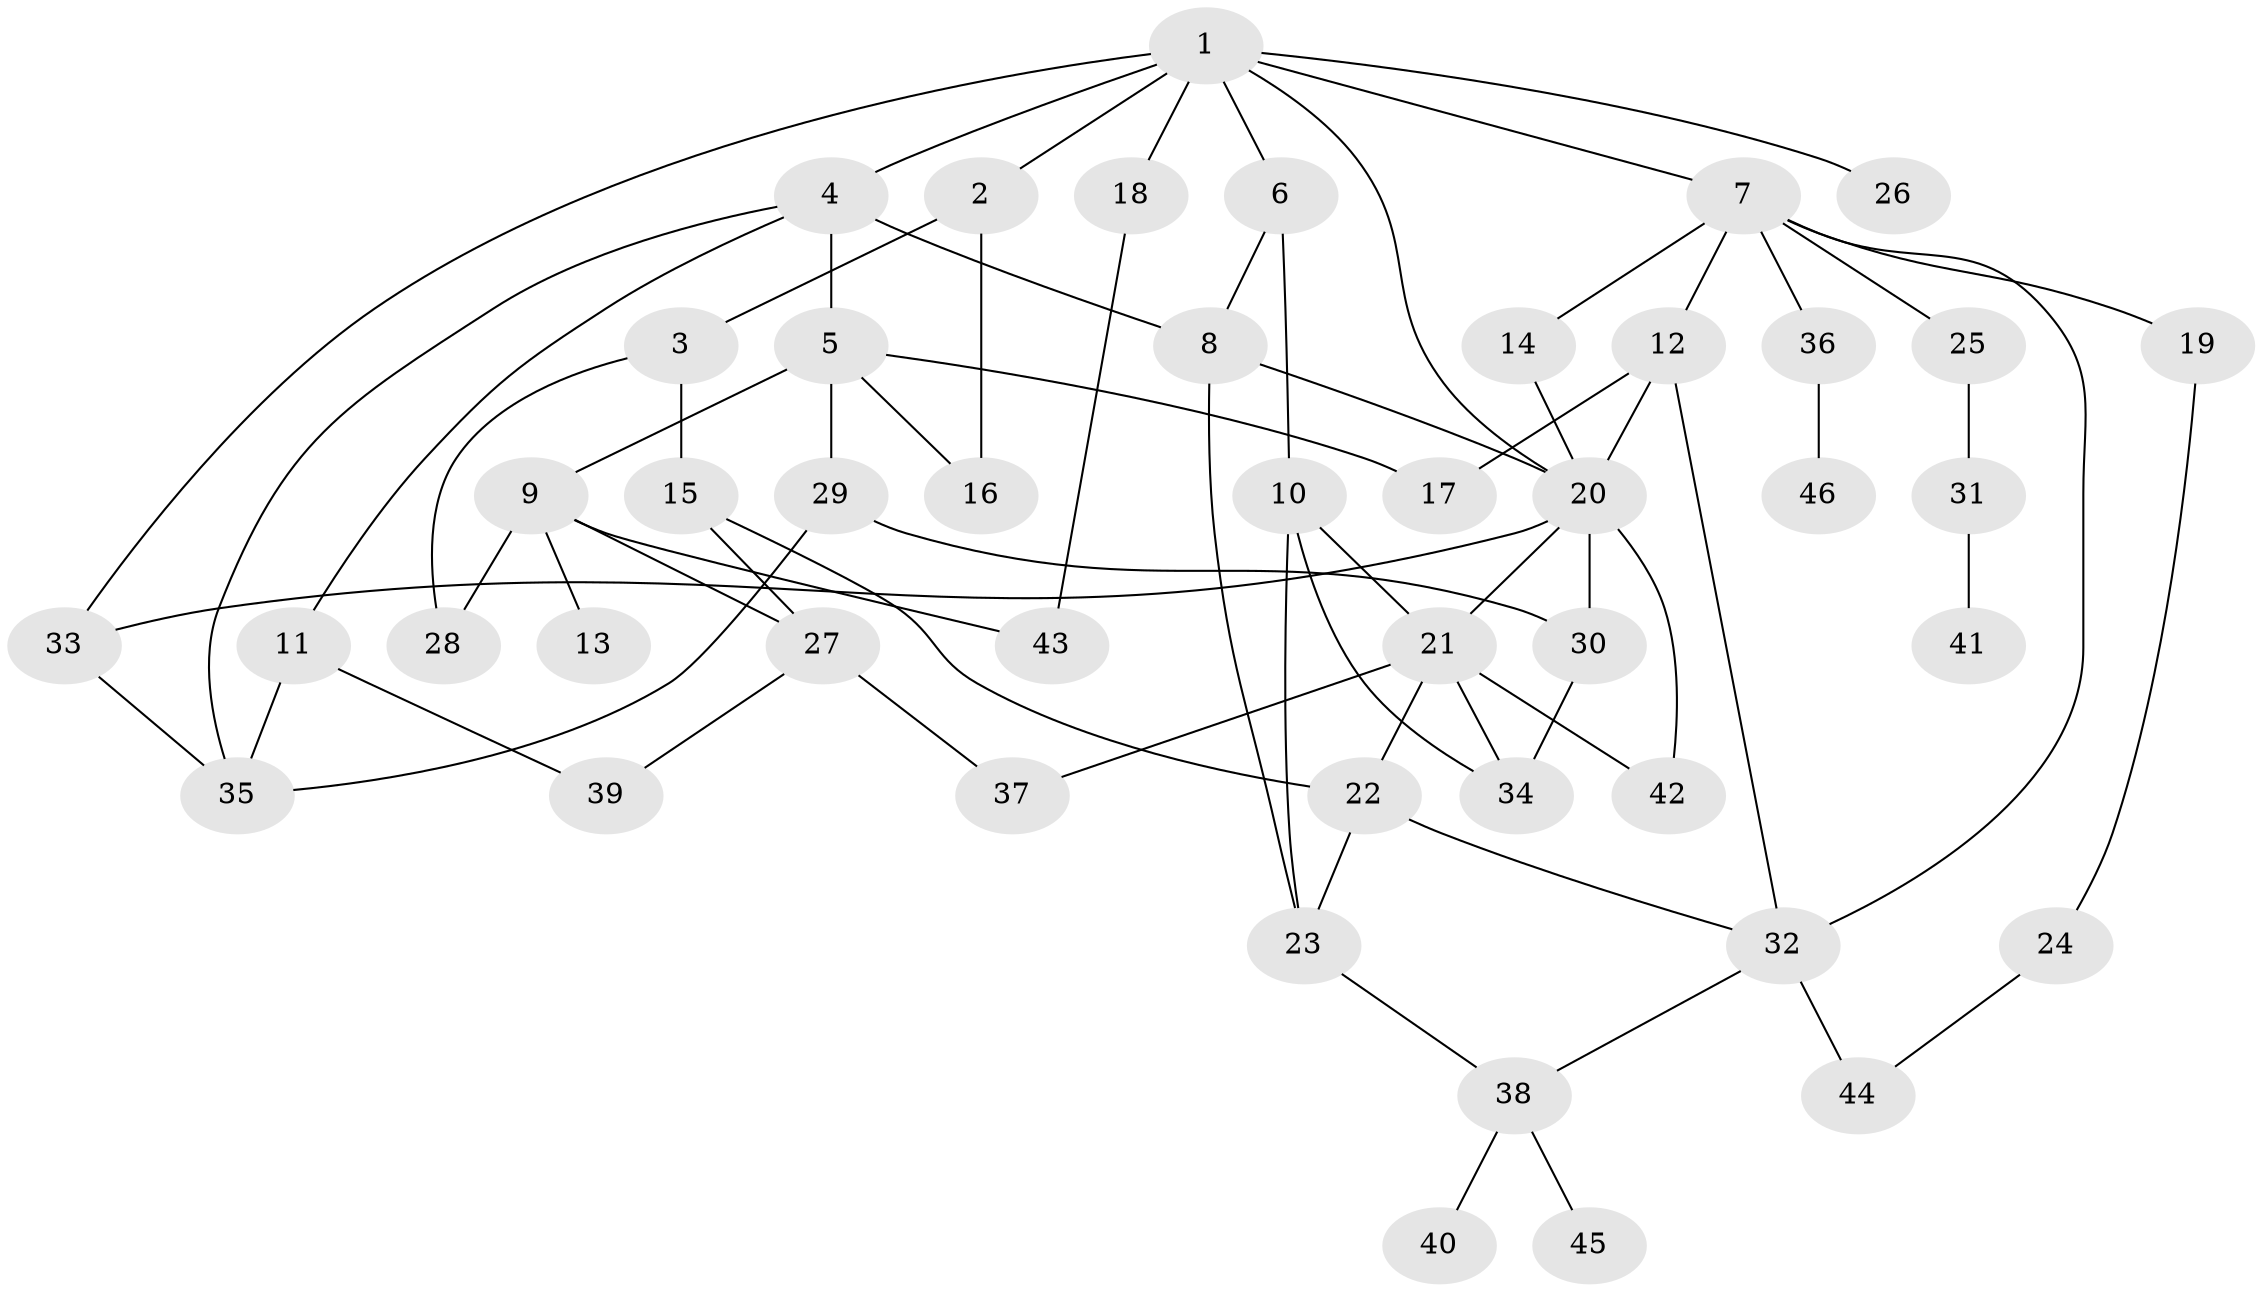 // original degree distribution, {9: 0.01098901098901099, 4: 0.12087912087912088, 6: 0.03296703296703297, 8: 0.01098901098901099, 3: 0.23076923076923078, 1: 0.26373626373626374, 2: 0.2857142857142857, 5: 0.04395604395604396}
// Generated by graph-tools (version 1.1) at 2025/34/03/09/25 02:34:31]
// undirected, 46 vertices, 72 edges
graph export_dot {
graph [start="1"]
  node [color=gray90,style=filled];
  1;
  2;
  3;
  4;
  5;
  6;
  7;
  8;
  9;
  10;
  11;
  12;
  13;
  14;
  15;
  16;
  17;
  18;
  19;
  20;
  21;
  22;
  23;
  24;
  25;
  26;
  27;
  28;
  29;
  30;
  31;
  32;
  33;
  34;
  35;
  36;
  37;
  38;
  39;
  40;
  41;
  42;
  43;
  44;
  45;
  46;
  1 -- 2 [weight=1.0];
  1 -- 4 [weight=1.0];
  1 -- 6 [weight=1.0];
  1 -- 7 [weight=1.0];
  1 -- 18 [weight=1.0];
  1 -- 20 [weight=1.0];
  1 -- 26 [weight=1.0];
  1 -- 33 [weight=1.0];
  2 -- 3 [weight=1.0];
  2 -- 16 [weight=1.0];
  3 -- 15 [weight=1.0];
  3 -- 28 [weight=1.0];
  4 -- 5 [weight=1.0];
  4 -- 8 [weight=1.0];
  4 -- 11 [weight=1.0];
  4 -- 35 [weight=1.0];
  5 -- 9 [weight=1.0];
  5 -- 16 [weight=1.0];
  5 -- 17 [weight=1.0];
  5 -- 29 [weight=1.0];
  6 -- 8 [weight=1.0];
  6 -- 10 [weight=1.0];
  7 -- 12 [weight=1.0];
  7 -- 14 [weight=1.0];
  7 -- 19 [weight=1.0];
  7 -- 25 [weight=1.0];
  7 -- 32 [weight=1.0];
  7 -- 36 [weight=1.0];
  8 -- 20 [weight=1.0];
  8 -- 23 [weight=1.0];
  9 -- 13 [weight=1.0];
  9 -- 27 [weight=1.0];
  9 -- 28 [weight=1.0];
  9 -- 43 [weight=1.0];
  10 -- 21 [weight=2.0];
  10 -- 23 [weight=1.0];
  10 -- 34 [weight=1.0];
  11 -- 35 [weight=1.0];
  11 -- 39 [weight=1.0];
  12 -- 17 [weight=1.0];
  12 -- 20 [weight=1.0];
  12 -- 32 [weight=1.0];
  14 -- 20 [weight=1.0];
  15 -- 22 [weight=1.0];
  15 -- 27 [weight=1.0];
  18 -- 43 [weight=1.0];
  19 -- 24 [weight=1.0];
  20 -- 21 [weight=1.0];
  20 -- 30 [weight=1.0];
  20 -- 33 [weight=1.0];
  20 -- 42 [weight=1.0];
  21 -- 22 [weight=1.0];
  21 -- 34 [weight=1.0];
  21 -- 37 [weight=1.0];
  21 -- 42 [weight=1.0];
  22 -- 23 [weight=1.0];
  22 -- 32 [weight=1.0];
  23 -- 38 [weight=1.0];
  24 -- 44 [weight=1.0];
  25 -- 31 [weight=1.0];
  27 -- 37 [weight=1.0];
  27 -- 39 [weight=1.0];
  29 -- 30 [weight=1.0];
  29 -- 35 [weight=1.0];
  30 -- 34 [weight=2.0];
  31 -- 41 [weight=1.0];
  32 -- 38 [weight=1.0];
  32 -- 44 [weight=1.0];
  33 -- 35 [weight=1.0];
  36 -- 46 [weight=1.0];
  38 -- 40 [weight=1.0];
  38 -- 45 [weight=1.0];
}
